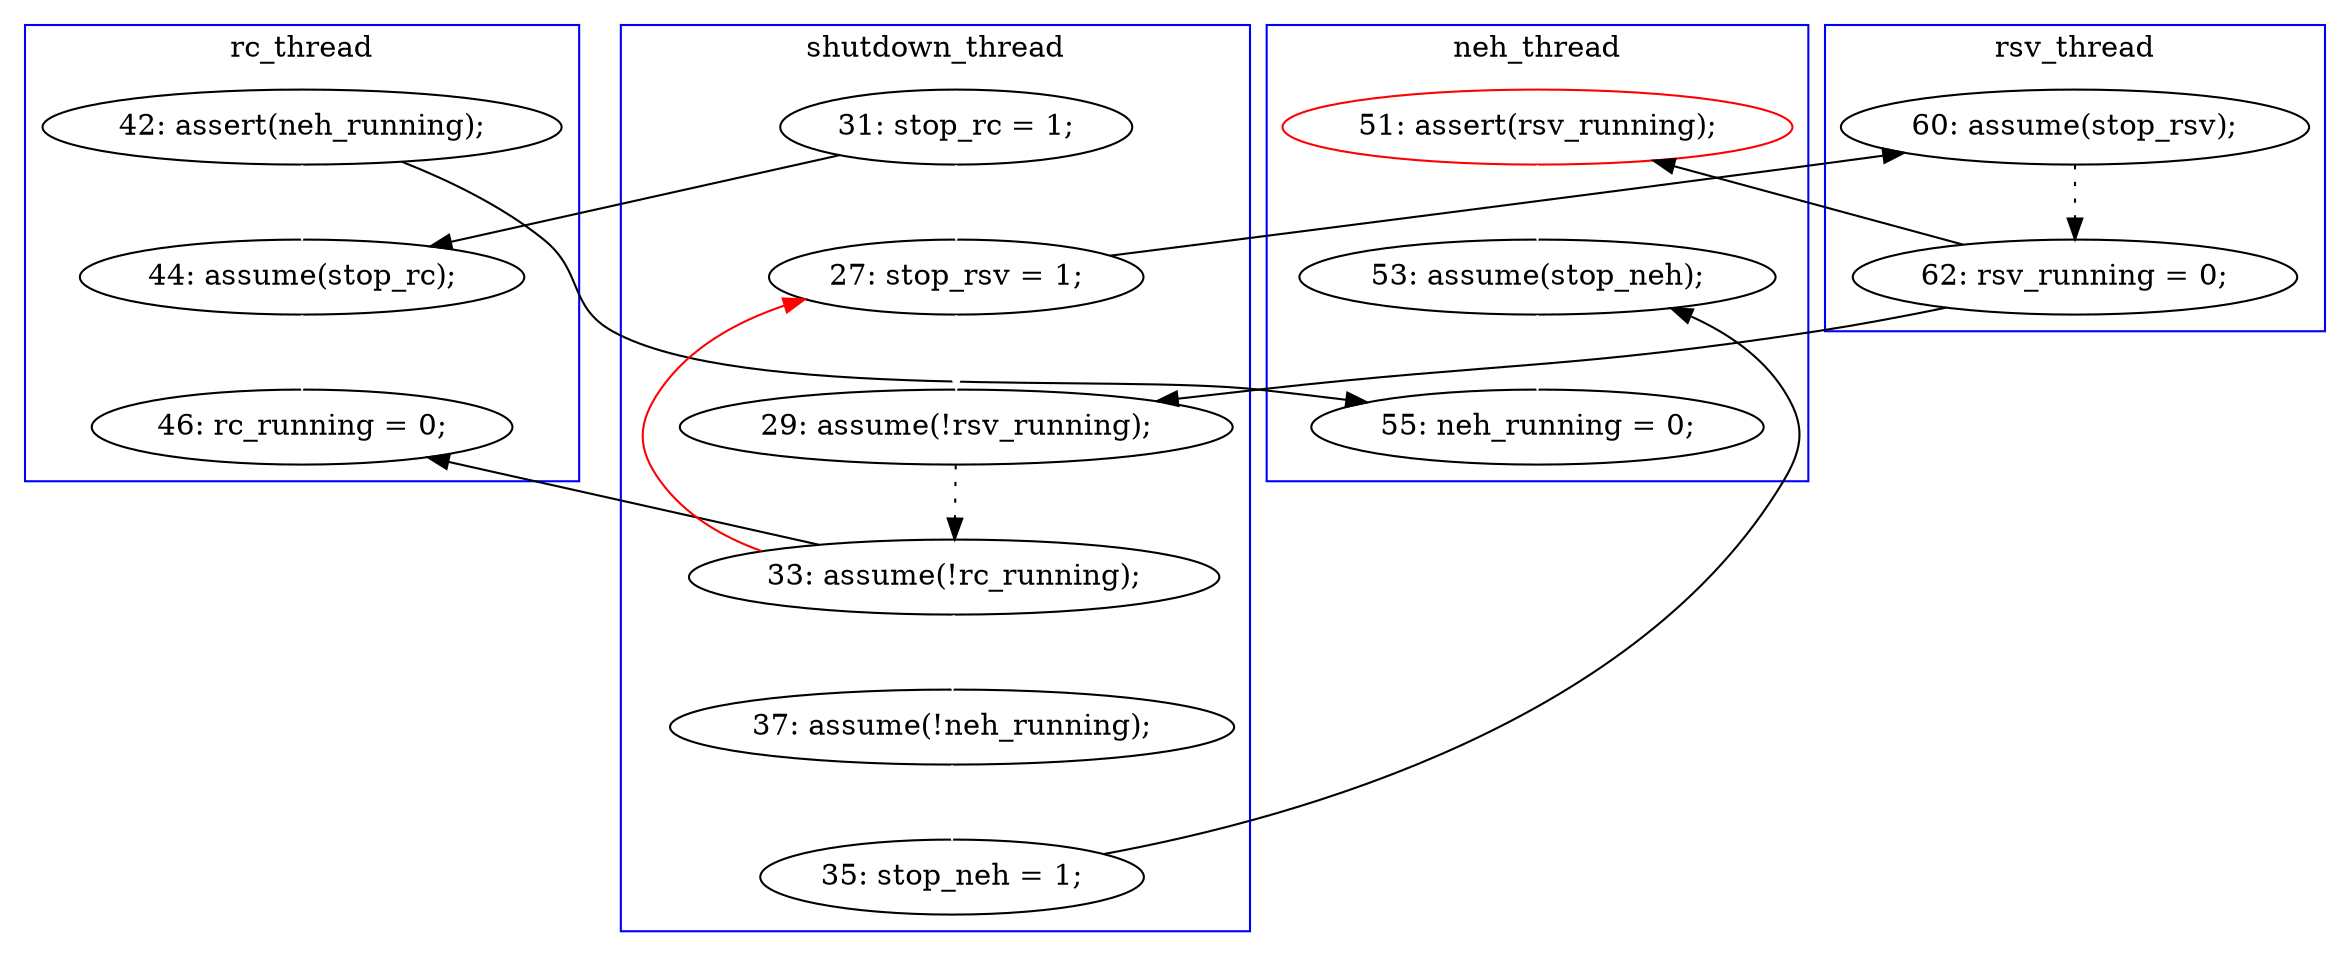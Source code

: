 digraph Counterexample {
	30 -> 37 [color = white, style = solid]
	20 -> 30 [color = white, style = solid]
	26 -> 37 [color = black, style = solid, constraint = false]
	22 -> 32 [color = black, style = solid, constraint = false]
	10 -> 28 [color = black, style = solid, constraint = false]
	24 -> 30 [color = black, style = solid, constraint = false]
	26 -> 28 [color = white, style = solid]
	18 -> 19 [color = black, style = dotted]
	22 -> 23 [color = white, style = solid]
	28 -> 32 [color = white, style = solid]
	23 -> 24 [color = white, style = solid]
	21 -> 22 [color = black, style = dotted]
	12 -> 21 [color = white, style = solid]
	10 -> 12 [color = white, style = solid]
	19 -> 20 [color = black, style = solid, constraint = false]
	12 -> 18 [color = black, style = solid, constraint = false]
	19 -> 21 [color = black, style = solid, constraint = false]
	22 -> 12 [color = red, style = solid, constraint = false]
	subgraph cluster2 {
		label = rc_thread
		color = blue
		32  [label = "46: rc_running = 0;"]
		26  [label = "42: assert(neh_running);"]
		28  [label = "44: assume(stop_rc);"]
	}
	subgraph cluster1 {
		label = shutdown_thread
		color = blue
		10  [label = "31: stop_rc = 1;"]
		21  [label = "29: assume(!rsv_running);"]
		22  [label = "33: assume(!rc_running);"]
		23  [label = "37: assume(!neh_running);"]
		24  [label = "35: stop_neh = 1;"]
		12  [label = "27: stop_rsv = 1;"]
	}
	subgraph cluster3 {
		label = neh_thread
		color = blue
		20  [label = "51: assert(rsv_running);", color = red]
		30  [label = "53: assume(stop_neh);"]
		37  [label = "55: neh_running = 0;"]
	}
	subgraph cluster4 {
		label = rsv_thread
		color = blue
		18  [label = "60: assume(stop_rsv);"]
		19  [label = "62: rsv_running = 0;"]
	}
}